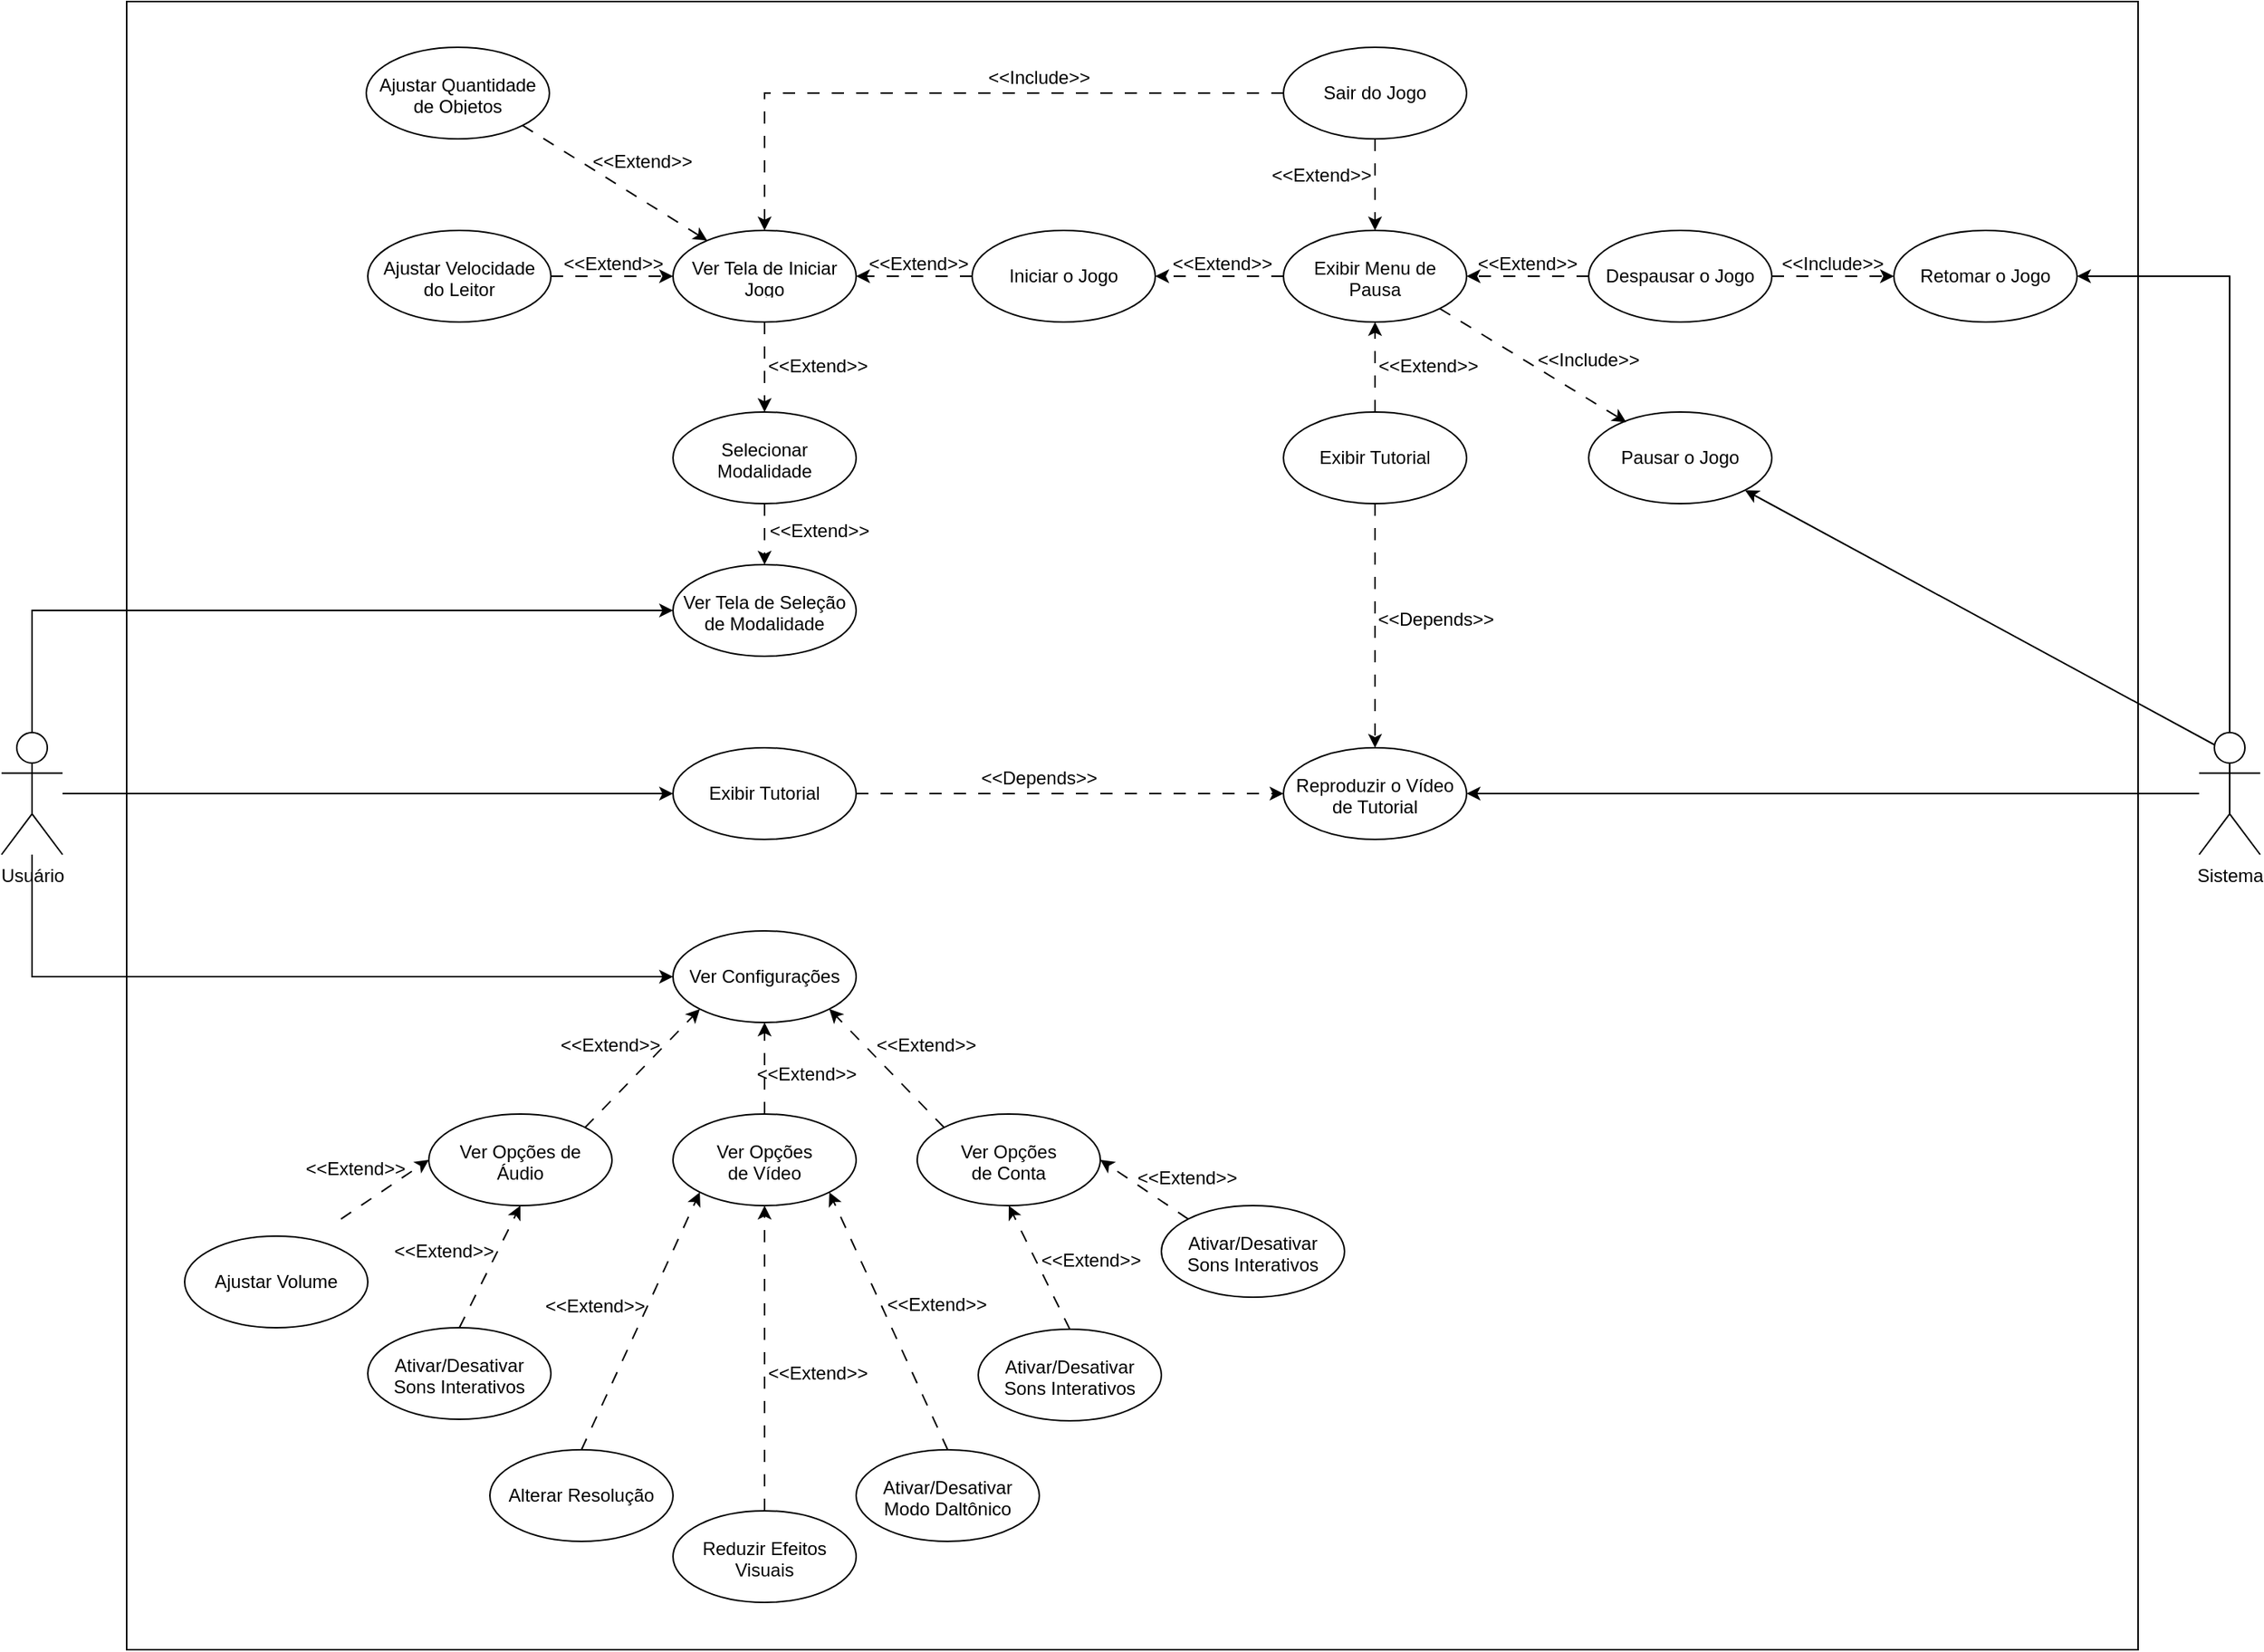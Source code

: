 <mxfile version="24.4.0" type="github">
  <diagram id="C5RBs43oDa-KdzZeNtuy" name="Page-1">
    <mxGraphModel dx="2232" dy="902" grid="1" gridSize="10" guides="1" tooltips="1" connect="1" arrows="1" fold="1" page="1" pageScale="1" pageWidth="827" pageHeight="1169" math="0" shadow="0">
      <root>
        <mxCell id="WIyWlLk6GJQsqaUBKTNV-0" />
        <mxCell id="WIyWlLk6GJQsqaUBKTNV-1" parent="WIyWlLk6GJQsqaUBKTNV-0" />
        <mxCell id="bNvoFsvNla6PMYxeUP4_-0" value="" style="rounded=0;whiteSpace=wrap;html=1;fillColor=none;" vertex="1" parent="WIyWlLk6GJQsqaUBKTNV-1">
          <mxGeometry x="-598" y="80" width="1318" height="1080" as="geometry" />
        </mxCell>
        <mxCell id="U9N61euYtit4eS1V4yQT-7" style="rounded=0;orthogonalLoop=1;jettySize=auto;html=1;entryX=0;entryY=0.5;entryDx=0;entryDy=0;edgeStyle=orthogonalEdgeStyle;" parent="WIyWlLk6GJQsqaUBKTNV-1" source="U9N61euYtit4eS1V4yQT-0" target="U9N61euYtit4eS1V4yQT-5" edge="1">
          <mxGeometry relative="1" as="geometry">
            <Array as="points">
              <mxPoint x="-660" y="719" />
            </Array>
          </mxGeometry>
        </mxCell>
        <mxCell id="U9N61euYtit4eS1V4yQT-8" style="rounded=0;orthogonalLoop=1;jettySize=auto;html=1;entryX=0;entryY=0.5;entryDx=0;entryDy=0;" parent="WIyWlLk6GJQsqaUBKTNV-1" source="U9N61euYtit4eS1V4yQT-0" target="U9N61euYtit4eS1V4yQT-3" edge="1">
          <mxGeometry relative="1" as="geometry" />
        </mxCell>
        <mxCell id="U9N61euYtit4eS1V4yQT-9" style="rounded=0;orthogonalLoop=1;jettySize=auto;html=1;entryX=0;entryY=0.5;entryDx=0;entryDy=0;edgeStyle=orthogonalEdgeStyle;" parent="WIyWlLk6GJQsqaUBKTNV-1" source="U9N61euYtit4eS1V4yQT-0" target="U9N61euYtit4eS1V4yQT-1" edge="1">
          <mxGeometry relative="1" as="geometry">
            <Array as="points">
              <mxPoint x="-660" y="479" />
            </Array>
          </mxGeometry>
        </mxCell>
        <mxCell id="U9N61euYtit4eS1V4yQT-0" value="Usuário" style="shape=umlActor;verticalLabelPosition=bottom;verticalAlign=top;html=1;outlineConnect=0;" parent="WIyWlLk6GJQsqaUBKTNV-1" vertex="1">
          <mxGeometry x="-680" y="559" width="40" height="80" as="geometry" />
        </mxCell>
        <mxCell id="U9N61euYtit4eS1V4yQT-1" value="" style="ellipse;whiteSpace=wrap;html=1;" parent="WIyWlLk6GJQsqaUBKTNV-1" vertex="1">
          <mxGeometry x="-240" y="449" width="120" height="60" as="geometry" />
        </mxCell>
        <mxCell id="U9N61euYtit4eS1V4yQT-2" value="Ver Tela de Seleção de Modalidade" style="text;strokeColor=none;fillColor=none;align=center;verticalAlign=middle;spacingLeft=4;spacingRight=4;overflow=hidden;points=[[0,0.5],[1,0.5]];portConstraint=eastwest;rotatable=0;whiteSpace=wrap;html=1;" parent="WIyWlLk6GJQsqaUBKTNV-1" vertex="1">
          <mxGeometry x="-240" y="464" width="120" height="30" as="geometry" />
        </mxCell>
        <mxCell id="U9N61euYtit4eS1V4yQT-3" value="" style="ellipse;whiteSpace=wrap;html=1;" parent="WIyWlLk6GJQsqaUBKTNV-1" vertex="1">
          <mxGeometry x="-240" y="569" width="120" height="60" as="geometry" />
        </mxCell>
        <mxCell id="nY-u4v23auQFNKdx8FYK-4" style="rounded=0;orthogonalLoop=1;jettySize=auto;html=1;exitX=1;exitY=0.5;exitDx=0;exitDy=0;entryX=0;entryY=0.5;entryDx=0;entryDy=0;dashed=1;dashPattern=8 8;" parent="WIyWlLk6GJQsqaUBKTNV-1" source="U9N61euYtit4eS1V4yQT-4" target="nY-u4v23auQFNKdx8FYK-1" edge="1">
          <mxGeometry relative="1" as="geometry" />
        </mxCell>
        <mxCell id="U9N61euYtit4eS1V4yQT-4" value="Exibir Tutorial" style="text;strokeColor=none;fillColor=none;align=center;verticalAlign=middle;spacingLeft=4;spacingRight=4;overflow=hidden;points=[[0,0.5],[1,0.5]];portConstraint=eastwest;rotatable=0;whiteSpace=wrap;html=1;" parent="WIyWlLk6GJQsqaUBKTNV-1" vertex="1">
          <mxGeometry x="-240" y="584" width="120" height="30" as="geometry" />
        </mxCell>
        <mxCell id="U9N61euYtit4eS1V4yQT-17" style="rounded=0;orthogonalLoop=1;jettySize=auto;html=1;exitX=1;exitY=0;exitDx=0;exitDy=0;entryX=0;entryY=1;entryDx=0;entryDy=0;dashed=1;dashPattern=8 8;" parent="WIyWlLk6GJQsqaUBKTNV-1" source="U9N61euYtit4eS1V4yQT-15" target="U9N61euYtit4eS1V4yQT-5" edge="1">
          <mxGeometry relative="1" as="geometry">
            <mxPoint x="-108.856" y="899.003" as="sourcePoint" />
            <mxPoint x="-184.004" y="976.577" as="targetPoint" />
          </mxGeometry>
        </mxCell>
        <mxCell id="U9N61euYtit4eS1V4yQT-19" style="rounded=0;orthogonalLoop=1;jettySize=auto;html=1;exitX=0.5;exitY=0;exitDx=0;exitDy=0;dashed=1;dashPattern=8 8;entryX=0.5;entryY=1;entryDx=0;entryDy=0;" parent="WIyWlLk6GJQsqaUBKTNV-1" source="U9N61euYtit4eS1V4yQT-11" target="U9N61euYtit4eS1V4yQT-5" edge="1">
          <mxGeometry relative="1" as="geometry">
            <mxPoint x="110" y="649" as="targetPoint" />
          </mxGeometry>
        </mxCell>
        <mxCell id="U9N61euYtit4eS1V4yQT-20" style="rounded=0;orthogonalLoop=1;jettySize=auto;html=1;exitX=0;exitY=0;exitDx=0;exitDy=0;entryX=1;entryY=1;entryDx=0;entryDy=0;dashed=1;dashPattern=8 8;" parent="WIyWlLk6GJQsqaUBKTNV-1" source="U9N61euYtit4eS1V4yQT-13" target="U9N61euYtit4eS1V4yQT-5" edge="1">
          <mxGeometry relative="1" as="geometry">
            <mxPoint x="19.996" y="611.423" as="sourcePoint" />
            <mxPoint x="95.144" y="688.997" as="targetPoint" />
          </mxGeometry>
        </mxCell>
        <mxCell id="U9N61euYtit4eS1V4yQT-5" value="" style="ellipse;whiteSpace=wrap;html=1;" parent="WIyWlLk6GJQsqaUBKTNV-1" vertex="1">
          <mxGeometry x="-240" y="689" width="120" height="60" as="geometry" />
        </mxCell>
        <mxCell id="U9N61euYtit4eS1V4yQT-6" value="Ver Configurações" style="text;strokeColor=none;fillColor=none;align=center;verticalAlign=middle;spacingLeft=4;spacingRight=4;overflow=hidden;points=[[0,0.5],[1,0.5]];portConstraint=eastwest;rotatable=0;whiteSpace=wrap;html=1;" parent="WIyWlLk6GJQsqaUBKTNV-1" vertex="1">
          <mxGeometry x="-240" y="704" width="120" height="30" as="geometry" />
        </mxCell>
        <mxCell id="U9N61euYtit4eS1V4yQT-11" value="" style="ellipse;whiteSpace=wrap;html=1;" parent="WIyWlLk6GJQsqaUBKTNV-1" vertex="1">
          <mxGeometry x="-240" y="809" width="120" height="60" as="geometry" />
        </mxCell>
        <mxCell id="U9N61euYtit4eS1V4yQT-12" value="Ver Opções de&amp;nbsp;Vídeo" style="text;strokeColor=none;fillColor=none;align=center;verticalAlign=middle;spacingLeft=4;spacingRight=4;overflow=hidden;points=[[0,0.5],[1,0.5]];portConstraint=eastwest;rotatable=0;whiteSpace=wrap;html=1;" parent="WIyWlLk6GJQsqaUBKTNV-1" vertex="1">
          <mxGeometry x="-240" y="824" width="120" height="30" as="geometry" />
        </mxCell>
        <mxCell id="U9N61euYtit4eS1V4yQT-13" value="" style="ellipse;whiteSpace=wrap;html=1;" parent="WIyWlLk6GJQsqaUBKTNV-1" vertex="1">
          <mxGeometry x="-80" y="809" width="120" height="60" as="geometry" />
        </mxCell>
        <mxCell id="U9N61euYtit4eS1V4yQT-14" value="Ver Opções de&amp;nbsp;Conta" style="text;strokeColor=none;fillColor=none;align=center;verticalAlign=middle;spacingLeft=4;spacingRight=4;overflow=hidden;points=[[0,0.5],[1,0.5]];portConstraint=eastwest;rotatable=0;whiteSpace=wrap;html=1;" parent="WIyWlLk6GJQsqaUBKTNV-1" vertex="1">
          <mxGeometry x="-80" y="824" width="120" height="30" as="geometry" />
        </mxCell>
        <mxCell id="U9N61euYtit4eS1V4yQT-33" style="rounded=0;orthogonalLoop=1;jettySize=auto;html=1;exitX=0.5;exitY=0;exitDx=0;exitDy=0;entryX=0.5;entryY=1;entryDx=0;entryDy=0;dashed=1;dashPattern=8 8;" parent="WIyWlLk6GJQsqaUBKTNV-1" source="U9N61euYtit4eS1V4yQT-30" target="U9N61euYtit4eS1V4yQT-15" edge="1">
          <mxGeometry relative="1" as="geometry">
            <mxPoint x="-190" y="914" as="sourcePoint" />
            <mxPoint x="-230" y="994" as="targetPoint" />
          </mxGeometry>
        </mxCell>
        <mxCell id="U9N61euYtit4eS1V4yQT-15" value="" style="ellipse;whiteSpace=wrap;html=1;" parent="WIyWlLk6GJQsqaUBKTNV-1" vertex="1">
          <mxGeometry x="-400" y="809" width="120" height="60" as="geometry" />
        </mxCell>
        <mxCell id="U9N61euYtit4eS1V4yQT-32" style="rounded=0;orthogonalLoop=1;jettySize=auto;html=1;exitX=1;exitY=0;exitDx=0;exitDy=0;dashed=1;dashPattern=8 8;entryX=0;entryY=0.5;entryDx=0;entryDy=0;" parent="WIyWlLk6GJQsqaUBKTNV-1" target="U9N61euYtit4eS1V4yQT-16" edge="1">
          <mxGeometry relative="1" as="geometry">
            <mxPoint x="-510" y="719" as="targetPoint" />
            <mxPoint x="-457.574" y="877.787" as="sourcePoint" />
          </mxGeometry>
        </mxCell>
        <mxCell id="U9N61euYtit4eS1V4yQT-16" value="Ver Opções de Áudio" style="text;strokeColor=none;fillColor=none;align=center;verticalAlign=middle;spacingLeft=4;spacingRight=4;overflow=hidden;points=[[0,0.5],[1,0.5]];portConstraint=eastwest;rotatable=0;whiteSpace=wrap;html=1;" parent="WIyWlLk6GJQsqaUBKTNV-1" vertex="1">
          <mxGeometry x="-400" y="824" width="120" height="30" as="geometry" />
        </mxCell>
        <mxCell id="U9N61euYtit4eS1V4yQT-24" value="&amp;lt;&amp;lt;Extend&amp;gt;&amp;gt;&lt;span style=&quot;white-space: pre;&quot;&gt;&#x9;&lt;/span&gt;" style="text;html=1;align=center;verticalAlign=middle;whiteSpace=wrap;rounded=0;direction=east;rotation=0;" parent="WIyWlLk6GJQsqaUBKTNV-1" vertex="1">
          <mxGeometry x="-175" y="768" width="60" height="30" as="geometry" />
        </mxCell>
        <mxCell id="U9N61euYtit4eS1V4yQT-25" value="&amp;lt;&amp;lt;Extend&amp;gt;&amp;gt;" style="text;html=1;align=center;verticalAlign=middle;whiteSpace=wrap;rounded=0;direction=east;rotation=0;" parent="WIyWlLk6GJQsqaUBKTNV-1" vertex="1">
          <mxGeometry x="-104" y="749" width="60" height="30" as="geometry" />
        </mxCell>
        <mxCell id="U9N61euYtit4eS1V4yQT-26" value="&amp;lt;&amp;lt;Extend&amp;gt;&amp;gt;" style="text;html=1;align=center;verticalAlign=middle;whiteSpace=wrap;rounded=0;direction=east;rotation=0;" parent="WIyWlLk6GJQsqaUBKTNV-1" vertex="1">
          <mxGeometry x="-311" y="749" width="60" height="30" as="geometry" />
        </mxCell>
        <mxCell id="U9N61euYtit4eS1V4yQT-28" value="" style="ellipse;whiteSpace=wrap;html=1;" parent="WIyWlLk6GJQsqaUBKTNV-1" vertex="1">
          <mxGeometry x="-560" y="889" width="120" height="60" as="geometry" />
        </mxCell>
        <mxCell id="U9N61euYtit4eS1V4yQT-29" value="Ajustar Volume" style="text;strokeColor=none;fillColor=none;align=center;verticalAlign=middle;spacingLeft=4;spacingRight=4;overflow=hidden;points=[[0,0.5],[1,0.5]];portConstraint=eastwest;rotatable=0;whiteSpace=wrap;html=1;" parent="WIyWlLk6GJQsqaUBKTNV-1" vertex="1">
          <mxGeometry x="-560" y="904" width="120" height="30" as="geometry" />
        </mxCell>
        <mxCell id="U9N61euYtit4eS1V4yQT-30" value="" style="ellipse;whiteSpace=wrap;html=1;" parent="WIyWlLk6GJQsqaUBKTNV-1" vertex="1">
          <mxGeometry x="-440" y="949" width="120" height="60" as="geometry" />
        </mxCell>
        <mxCell id="U9N61euYtit4eS1V4yQT-31" value="Ativar/Desativar Sons Interativos" style="text;strokeColor=none;fillColor=none;align=center;verticalAlign=middle;spacingLeft=4;spacingRight=4;overflow=hidden;points=[[0,0.5],[1,0.5]];portConstraint=eastwest;rotatable=0;whiteSpace=wrap;html=1;" parent="WIyWlLk6GJQsqaUBKTNV-1" vertex="1">
          <mxGeometry x="-440" y="964" width="120" height="30" as="geometry" />
        </mxCell>
        <mxCell id="U9N61euYtit4eS1V4yQT-34" value="&amp;lt;&amp;lt;Extend&amp;gt;&amp;gt;" style="text;html=1;align=center;verticalAlign=middle;whiteSpace=wrap;rounded=0;direction=east;rotation=0;" parent="WIyWlLk6GJQsqaUBKTNV-1" vertex="1">
          <mxGeometry x="-478" y="830" width="60" height="30" as="geometry" />
        </mxCell>
        <mxCell id="U9N61euYtit4eS1V4yQT-35" value="&amp;lt;&amp;lt;Extend&amp;gt;&amp;gt;" style="text;html=1;align=center;verticalAlign=middle;whiteSpace=wrap;rounded=0;direction=east;rotation=0;" parent="WIyWlLk6GJQsqaUBKTNV-1" vertex="1">
          <mxGeometry x="-420" y="884" width="60" height="30" as="geometry" />
        </mxCell>
        <mxCell id="U9N61euYtit4eS1V4yQT-42" style="rounded=0;orthogonalLoop=1;jettySize=auto;html=1;exitX=0.5;exitY=0;exitDx=0;exitDy=0;entryX=0;entryY=1;entryDx=0;entryDy=0;dashed=1;dashPattern=8 8;" parent="WIyWlLk6GJQsqaUBKTNV-1" source="U9N61euYtit4eS1V4yQT-36" target="U9N61euYtit4eS1V4yQT-11" edge="1">
          <mxGeometry relative="1" as="geometry" />
        </mxCell>
        <mxCell id="U9N61euYtit4eS1V4yQT-36" value="" style="ellipse;whiteSpace=wrap;html=1;" parent="WIyWlLk6GJQsqaUBKTNV-1" vertex="1">
          <mxGeometry x="-360" y="1029" width="120" height="60" as="geometry" />
        </mxCell>
        <mxCell id="U9N61euYtit4eS1V4yQT-37" value="Alterar Resolução" style="text;strokeColor=none;fillColor=none;align=center;verticalAlign=middle;spacingLeft=4;spacingRight=4;overflow=hidden;points=[[0,0.5],[1,0.5]];portConstraint=eastwest;rotatable=0;whiteSpace=wrap;html=1;" parent="WIyWlLk6GJQsqaUBKTNV-1" vertex="1">
          <mxGeometry x="-360" y="1044" width="120" height="30" as="geometry" />
        </mxCell>
        <mxCell id="U9N61euYtit4eS1V4yQT-43" style="rounded=0;orthogonalLoop=1;jettySize=auto;html=1;exitX=0.5;exitY=0;exitDx=0;exitDy=0;entryX=0.5;entryY=1;entryDx=0;entryDy=0;dashed=1;dashPattern=8 8;" parent="WIyWlLk6GJQsqaUBKTNV-1" source="U9N61euYtit4eS1V4yQT-38" target="U9N61euYtit4eS1V4yQT-11" edge="1">
          <mxGeometry relative="1" as="geometry" />
        </mxCell>
        <mxCell id="U9N61euYtit4eS1V4yQT-38" value="" style="ellipse;whiteSpace=wrap;html=1;" parent="WIyWlLk6GJQsqaUBKTNV-1" vertex="1">
          <mxGeometry x="-240" y="1069" width="120" height="60" as="geometry" />
        </mxCell>
        <mxCell id="U9N61euYtit4eS1V4yQT-39" value="Reduzir Efeitos Visuais" style="text;strokeColor=none;fillColor=none;align=center;verticalAlign=middle;spacingLeft=4;spacingRight=4;overflow=hidden;points=[[0,0.5],[1,0.5]];portConstraint=eastwest;rotatable=0;whiteSpace=wrap;html=1;" parent="WIyWlLk6GJQsqaUBKTNV-1" vertex="1">
          <mxGeometry x="-240" y="1084" width="120" height="30" as="geometry" />
        </mxCell>
        <mxCell id="U9N61euYtit4eS1V4yQT-44" style="rounded=0;orthogonalLoop=1;jettySize=auto;html=1;exitX=0.5;exitY=0;exitDx=0;exitDy=0;entryX=1;entryY=1;entryDx=0;entryDy=0;dashed=1;dashPattern=8 8;" parent="WIyWlLk6GJQsqaUBKTNV-1" source="U9N61euYtit4eS1V4yQT-40" target="U9N61euYtit4eS1V4yQT-11" edge="1">
          <mxGeometry relative="1" as="geometry" />
        </mxCell>
        <mxCell id="U9N61euYtit4eS1V4yQT-40" value="" style="ellipse;whiteSpace=wrap;html=1;" parent="WIyWlLk6GJQsqaUBKTNV-1" vertex="1">
          <mxGeometry x="-120" y="1029" width="120" height="60" as="geometry" />
        </mxCell>
        <mxCell id="U9N61euYtit4eS1V4yQT-41" value="Ativar/Desativar Modo Daltônico" style="text;strokeColor=none;fillColor=none;align=center;verticalAlign=middle;spacingLeft=4;spacingRight=4;overflow=hidden;points=[[0,0.5],[1,0.5]];portConstraint=eastwest;rotatable=0;whiteSpace=wrap;html=1;" parent="WIyWlLk6GJQsqaUBKTNV-1" vertex="1">
          <mxGeometry x="-120" y="1044" width="120" height="30" as="geometry" />
        </mxCell>
        <mxCell id="U9N61euYtit4eS1V4yQT-45" value="&amp;lt;&amp;lt;Extend&amp;gt;&amp;gt;" style="text;html=1;align=center;verticalAlign=middle;whiteSpace=wrap;rounded=0;direction=east;rotation=0;" parent="WIyWlLk6GJQsqaUBKTNV-1" vertex="1">
          <mxGeometry x="-321" y="920" width="60" height="30" as="geometry" />
        </mxCell>
        <mxCell id="U9N61euYtit4eS1V4yQT-46" value="&amp;lt;&amp;lt;Extend&amp;gt;&amp;gt;" style="text;html=1;align=center;verticalAlign=middle;whiteSpace=wrap;rounded=0;direction=east;rotation=0;" parent="WIyWlLk6GJQsqaUBKTNV-1" vertex="1">
          <mxGeometry x="-175" y="964" width="60" height="30" as="geometry" />
        </mxCell>
        <mxCell id="U9N61euYtit4eS1V4yQT-47" value="&amp;lt;&amp;lt;Extend&amp;gt;&amp;gt;" style="text;html=1;align=center;verticalAlign=middle;whiteSpace=wrap;rounded=0;direction=east;rotation=0;" parent="WIyWlLk6GJQsqaUBKTNV-1" vertex="1">
          <mxGeometry x="-97" y="919" width="60" height="30" as="geometry" />
        </mxCell>
        <mxCell id="U9N61euYtit4eS1V4yQT-52" style="rounded=0;orthogonalLoop=1;jettySize=auto;html=1;exitX=0.5;exitY=0;exitDx=0;exitDy=0;entryX=0.5;entryY=1;entryDx=0;entryDy=0;dashed=1;dashPattern=8 8;" parent="WIyWlLk6GJQsqaUBKTNV-1" source="U9N61euYtit4eS1V4yQT-48" target="U9N61euYtit4eS1V4yQT-13" edge="1">
          <mxGeometry relative="1" as="geometry" />
        </mxCell>
        <mxCell id="U9N61euYtit4eS1V4yQT-48" value="" style="ellipse;whiteSpace=wrap;html=1;" parent="WIyWlLk6GJQsqaUBKTNV-1" vertex="1">
          <mxGeometry x="-40" y="950" width="120" height="60" as="geometry" />
        </mxCell>
        <mxCell id="U9N61euYtit4eS1V4yQT-49" value="Ativar/Desativar Sons Interativos" style="text;strokeColor=none;fillColor=none;align=center;verticalAlign=middle;spacingLeft=4;spacingRight=4;overflow=hidden;points=[[0,0.5],[1,0.5]];portConstraint=eastwest;rotatable=0;whiteSpace=wrap;html=1;" parent="WIyWlLk6GJQsqaUBKTNV-1" vertex="1">
          <mxGeometry x="-40" y="965" width="120" height="30" as="geometry" />
        </mxCell>
        <mxCell id="U9N61euYtit4eS1V4yQT-53" style="rounded=0;orthogonalLoop=1;jettySize=auto;html=1;exitX=0;exitY=0;exitDx=0;exitDy=0;entryX=1;entryY=0.5;entryDx=0;entryDy=0;dashed=1;dashPattern=8 8;" parent="WIyWlLk6GJQsqaUBKTNV-1" source="U9N61euYtit4eS1V4yQT-50" target="U9N61euYtit4eS1V4yQT-14" edge="1">
          <mxGeometry relative="1" as="geometry" />
        </mxCell>
        <mxCell id="U9N61euYtit4eS1V4yQT-50" value="" style="ellipse;whiteSpace=wrap;html=1;" parent="WIyWlLk6GJQsqaUBKTNV-1" vertex="1">
          <mxGeometry x="80" y="869" width="120" height="60" as="geometry" />
        </mxCell>
        <mxCell id="U9N61euYtit4eS1V4yQT-51" value="Ativar/Desativar Sons Interativos" style="text;strokeColor=none;fillColor=none;align=center;verticalAlign=middle;spacingLeft=4;spacingRight=4;overflow=hidden;points=[[0,0.5],[1,0.5]];portConstraint=eastwest;rotatable=0;whiteSpace=wrap;html=1;" parent="WIyWlLk6GJQsqaUBKTNV-1" vertex="1">
          <mxGeometry x="80" y="884" width="120" height="30" as="geometry" />
        </mxCell>
        <mxCell id="U9N61euYtit4eS1V4yQT-54" value="&amp;lt;&amp;lt;Extend&amp;gt;&amp;gt;" style="text;html=1;align=center;verticalAlign=middle;whiteSpace=wrap;rounded=0;direction=east;rotation=0;" parent="WIyWlLk6GJQsqaUBKTNV-1" vertex="1">
          <mxGeometry x="4" y="890" width="60" height="30" as="geometry" />
        </mxCell>
        <mxCell id="U9N61euYtit4eS1V4yQT-55" value="&amp;lt;&amp;lt;Extend&amp;gt;&amp;gt;" style="text;html=1;align=center;verticalAlign=middle;whiteSpace=wrap;rounded=0;direction=east;rotation=0;" parent="WIyWlLk6GJQsqaUBKTNV-1" vertex="1">
          <mxGeometry x="67" y="836" width="60" height="30" as="geometry" />
        </mxCell>
        <mxCell id="nY-u4v23auQFNKdx8FYK-3" style="rounded=0;orthogonalLoop=1;jettySize=auto;html=1;entryX=1;entryY=0.5;entryDx=0;entryDy=0;" parent="WIyWlLk6GJQsqaUBKTNV-1" target="nY-u4v23auQFNKdx8FYK-1" edge="1" source="U9N61euYtit4eS1V4yQT-56">
          <mxGeometry relative="1" as="geometry">
            <mxPoint x="560" y="599" as="sourcePoint" />
          </mxGeometry>
        </mxCell>
        <mxCell id="nY-u4v23auQFNKdx8FYK-33" style="rounded=0;orthogonalLoop=1;jettySize=auto;html=1;exitX=0.25;exitY=0.1;exitDx=0;exitDy=0;exitPerimeter=0;entryX=1;entryY=1;entryDx=0;entryDy=0;" parent="WIyWlLk6GJQsqaUBKTNV-1" source="U9N61euYtit4eS1V4yQT-56" target="nY-u4v23auQFNKdx8FYK-29" edge="1">
          <mxGeometry relative="1" as="geometry" />
        </mxCell>
        <mxCell id="nY-u4v23auQFNKdx8FYK-47" style="edgeStyle=orthogonalEdgeStyle;rounded=0;orthogonalLoop=1;jettySize=auto;html=1;entryX=1;entryY=0.5;entryDx=0;entryDy=0;exitX=0.5;exitY=0;exitDx=0;exitDy=0;exitPerimeter=0;" parent="WIyWlLk6GJQsqaUBKTNV-1" source="U9N61euYtit4eS1V4yQT-56" target="nY-u4v23auQFNKdx8FYK-46" edge="1">
          <mxGeometry relative="1" as="geometry">
            <Array as="points">
              <mxPoint x="780" y="260" />
            </Array>
          </mxGeometry>
        </mxCell>
        <mxCell id="U9N61euYtit4eS1V4yQT-56" value="Sistema" style="shape=umlActor;verticalLabelPosition=bottom;verticalAlign=top;html=1;outlineConnect=0;" parent="WIyWlLk6GJQsqaUBKTNV-1" vertex="1">
          <mxGeometry x="760" y="559" width="40" height="80" as="geometry" />
        </mxCell>
        <mxCell id="nY-u4v23auQFNKdx8FYK-0" value="" style="ellipse;whiteSpace=wrap;html=1;" parent="WIyWlLk6GJQsqaUBKTNV-1" vertex="1">
          <mxGeometry x="160" y="569" width="120" height="60" as="geometry" />
        </mxCell>
        <mxCell id="nY-u4v23auQFNKdx8FYK-1" value="Reproduzir o Vídeo de Tutorial" style="text;strokeColor=none;fillColor=none;align=center;verticalAlign=middle;spacingLeft=4;spacingRight=4;overflow=hidden;points=[[0,0.5],[1,0.5]];portConstraint=eastwest;rotatable=0;whiteSpace=wrap;html=1;" parent="WIyWlLk6GJQsqaUBKTNV-1" vertex="1">
          <mxGeometry x="160" y="584" width="120" height="30" as="geometry" />
        </mxCell>
        <mxCell id="nY-u4v23auQFNKdx8FYK-5" value="&amp;lt;&amp;lt;Depends&amp;gt;&amp;gt;" style="text;html=1;align=center;verticalAlign=middle;whiteSpace=wrap;rounded=0;direction=east;rotation=0;" parent="WIyWlLk6GJQsqaUBKTNV-1" vertex="1">
          <mxGeometry x="-30" y="574" width="60" height="30" as="geometry" />
        </mxCell>
        <mxCell id="nY-u4v23auQFNKdx8FYK-9" style="rounded=0;orthogonalLoop=1;jettySize=auto;html=1;exitX=0.5;exitY=1;exitDx=0;exitDy=0;entryX=0.5;entryY=0;entryDx=0;entryDy=0;dashed=1;dashPattern=8 8;" parent="WIyWlLk6GJQsqaUBKTNV-1" source="nY-u4v23auQFNKdx8FYK-6" target="U9N61euYtit4eS1V4yQT-1" edge="1">
          <mxGeometry relative="1" as="geometry" />
        </mxCell>
        <mxCell id="nY-u4v23auQFNKdx8FYK-6" value="" style="ellipse;whiteSpace=wrap;html=1;" parent="WIyWlLk6GJQsqaUBKTNV-1" vertex="1">
          <mxGeometry x="-240" y="349" width="120" height="60" as="geometry" />
        </mxCell>
        <mxCell id="nY-u4v23auQFNKdx8FYK-7" value="Selecionar Modalidade" style="text;strokeColor=none;fillColor=none;align=center;verticalAlign=middle;spacingLeft=4;spacingRight=4;overflow=hidden;points=[[0,0.5],[1,0.5]];portConstraint=eastwest;rotatable=0;whiteSpace=wrap;html=1;" parent="WIyWlLk6GJQsqaUBKTNV-1" vertex="1">
          <mxGeometry x="-240" y="364" width="120" height="30" as="geometry" />
        </mxCell>
        <mxCell id="nY-u4v23auQFNKdx8FYK-10" value="&amp;lt;&amp;lt;Extend&amp;gt;&amp;gt;" style="text;html=1;align=center;verticalAlign=middle;whiteSpace=wrap;rounded=0;direction=east;rotation=0;" parent="WIyWlLk6GJQsqaUBKTNV-1" vertex="1">
          <mxGeometry x="-174" y="412" width="60" height="30" as="geometry" />
        </mxCell>
        <mxCell id="nY-u4v23auQFNKdx8FYK-14" style="rounded=0;orthogonalLoop=1;jettySize=auto;html=1;exitX=0.5;exitY=1;exitDx=0;exitDy=0;entryX=0.5;entryY=0;entryDx=0;entryDy=0;dashed=1;dashPattern=8 8;" parent="WIyWlLk6GJQsqaUBKTNV-1" source="nY-u4v23auQFNKdx8FYK-12" target="nY-u4v23auQFNKdx8FYK-6" edge="1">
          <mxGeometry relative="1" as="geometry" />
        </mxCell>
        <mxCell id="nY-u4v23auQFNKdx8FYK-12" value="" style="ellipse;whiteSpace=wrap;html=1;" parent="WIyWlLk6GJQsqaUBKTNV-1" vertex="1">
          <mxGeometry x="-240" y="230" width="120" height="60" as="geometry" />
        </mxCell>
        <mxCell id="nY-u4v23auQFNKdx8FYK-13" value="Ver Tela de Iniciar Jogo" style="text;strokeColor=none;fillColor=none;align=center;verticalAlign=middle;spacingLeft=4;spacingRight=4;overflow=hidden;points=[[0,0.5],[1,0.5]];portConstraint=eastwest;rotatable=0;whiteSpace=wrap;html=1;" parent="WIyWlLk6GJQsqaUBKTNV-1" vertex="1">
          <mxGeometry x="-240" y="245" width="120" height="30" as="geometry" />
        </mxCell>
        <mxCell id="nY-u4v23auQFNKdx8FYK-15" value="&amp;lt;&amp;lt;Extend&amp;gt;&amp;gt;" style="text;html=1;align=center;verticalAlign=middle;whiteSpace=wrap;rounded=0;direction=east;rotation=0;" parent="WIyWlLk6GJQsqaUBKTNV-1" vertex="1">
          <mxGeometry x="-175" y="304" width="60" height="30" as="geometry" />
        </mxCell>
        <mxCell id="nY-u4v23auQFNKdx8FYK-23" style="rounded=0;orthogonalLoop=1;jettySize=auto;html=1;exitX=0;exitY=0.5;exitDx=0;exitDy=0;entryX=1;entryY=0.5;entryDx=0;entryDy=0;dashed=1;dashPattern=8 8;" parent="WIyWlLk6GJQsqaUBKTNV-1" source="nY-u4v23auQFNKdx8FYK-17" target="nY-u4v23auQFNKdx8FYK-13" edge="1">
          <mxGeometry relative="1" as="geometry" />
        </mxCell>
        <mxCell id="nY-u4v23auQFNKdx8FYK-16" value="" style="ellipse;whiteSpace=wrap;html=1;" parent="WIyWlLk6GJQsqaUBKTNV-1" vertex="1">
          <mxGeometry x="-44" y="230" width="120" height="60" as="geometry" />
        </mxCell>
        <mxCell id="nY-u4v23auQFNKdx8FYK-17" value="Iniciar o Jogo" style="text;strokeColor=none;fillColor=none;align=center;verticalAlign=middle;spacingLeft=4;spacingRight=4;overflow=hidden;points=[[0,0.5],[1,0.5]];portConstraint=eastwest;rotatable=0;whiteSpace=wrap;html=1;" parent="WIyWlLk6GJQsqaUBKTNV-1" vertex="1">
          <mxGeometry x="-44" y="245" width="120" height="30" as="geometry" />
        </mxCell>
        <mxCell id="nY-u4v23auQFNKdx8FYK-18" value="" style="ellipse;whiteSpace=wrap;html=1;" parent="WIyWlLk6GJQsqaUBKTNV-1" vertex="1">
          <mxGeometry x="-440" y="230" width="120" height="60" as="geometry" />
        </mxCell>
        <mxCell id="nY-u4v23auQFNKdx8FYK-24" style="rounded=0;orthogonalLoop=1;jettySize=auto;html=1;exitX=1;exitY=0.5;exitDx=0;exitDy=0;entryX=0;entryY=0.5;entryDx=0;entryDy=0;dashed=1;dashPattern=8 8;" parent="WIyWlLk6GJQsqaUBKTNV-1" source="nY-u4v23auQFNKdx8FYK-19" target="nY-u4v23auQFNKdx8FYK-13" edge="1">
          <mxGeometry relative="1" as="geometry" />
        </mxCell>
        <mxCell id="nY-u4v23auQFNKdx8FYK-19" value="Ajustar Velocidade do Leitor" style="text;strokeColor=none;fillColor=none;align=center;verticalAlign=middle;spacingLeft=4;spacingRight=4;overflow=hidden;points=[[0,0.5],[1,0.5]];portConstraint=eastwest;rotatable=0;whiteSpace=wrap;html=1;" parent="WIyWlLk6GJQsqaUBKTNV-1" vertex="1">
          <mxGeometry x="-440" y="245" width="120" height="30" as="geometry" />
        </mxCell>
        <mxCell id="nY-u4v23auQFNKdx8FYK-20" value="" style="ellipse;whiteSpace=wrap;html=1;" parent="WIyWlLk6GJQsqaUBKTNV-1" vertex="1">
          <mxGeometry x="-441" y="110" width="120" height="60" as="geometry" />
        </mxCell>
        <mxCell id="nY-u4v23auQFNKdx8FYK-22" style="rounded=0;orthogonalLoop=1;jettySize=auto;html=1;exitX=1;exitY=1;exitDx=0;exitDy=0;dashed=1;dashPattern=8 8;" parent="WIyWlLk6GJQsqaUBKTNV-1" source="nY-u4v23auQFNKdx8FYK-20" target="nY-u4v23auQFNKdx8FYK-12" edge="1">
          <mxGeometry relative="1" as="geometry" />
        </mxCell>
        <mxCell id="nY-u4v23auQFNKdx8FYK-21" value="Ajustar Quantidade de Objetos" style="text;strokeColor=none;fillColor=none;align=center;verticalAlign=middle;spacingLeft=4;spacingRight=4;overflow=hidden;points=[[0,0.5],[1,0.5]];portConstraint=eastwest;rotatable=0;whiteSpace=wrap;html=1;" parent="WIyWlLk6GJQsqaUBKTNV-1" vertex="1">
          <mxGeometry x="-441" y="125" width="120" height="30" as="geometry" />
        </mxCell>
        <mxCell id="nY-u4v23auQFNKdx8FYK-25" value="&amp;lt;&amp;lt;Extend&amp;gt;&amp;gt;" style="text;html=1;align=center;verticalAlign=middle;whiteSpace=wrap;rounded=0;direction=east;rotation=0;" parent="WIyWlLk6GJQsqaUBKTNV-1" vertex="1">
          <mxGeometry x="-109" y="237" width="60" height="30" as="geometry" />
        </mxCell>
        <mxCell id="nY-u4v23auQFNKdx8FYK-26" value="&amp;lt;&amp;lt;Extend&amp;gt;&amp;gt;" style="text;html=1;align=center;verticalAlign=middle;whiteSpace=wrap;rounded=0;direction=east;rotation=0;" parent="WIyWlLk6GJQsqaUBKTNV-1" vertex="1">
          <mxGeometry x="-290" y="170" width="60" height="30" as="geometry" />
        </mxCell>
        <mxCell id="nY-u4v23auQFNKdx8FYK-27" value="&amp;lt;&amp;lt;Extend&amp;gt;&amp;gt;" style="text;html=1;align=center;verticalAlign=middle;whiteSpace=wrap;rounded=0;direction=east;rotation=0;" parent="WIyWlLk6GJQsqaUBKTNV-1" vertex="1">
          <mxGeometry x="-309" y="237" width="60" height="30" as="geometry" />
        </mxCell>
        <mxCell id="nY-u4v23auQFNKdx8FYK-29" value="" style="ellipse;whiteSpace=wrap;html=1;" parent="WIyWlLk6GJQsqaUBKTNV-1" vertex="1">
          <mxGeometry x="360" y="349" width="120" height="60" as="geometry" />
        </mxCell>
        <mxCell id="nY-u4v23auQFNKdx8FYK-30" value="Pausar o Jogo" style="text;strokeColor=none;fillColor=none;align=center;verticalAlign=middle;spacingLeft=4;spacingRight=4;overflow=hidden;points=[[0,0.5],[1,0.5]];portConstraint=eastwest;rotatable=0;whiteSpace=wrap;html=1;" parent="WIyWlLk6GJQsqaUBKTNV-1" vertex="1">
          <mxGeometry x="360" y="364" width="120" height="30" as="geometry" />
        </mxCell>
        <mxCell id="nY-u4v23auQFNKdx8FYK-31" value="" style="ellipse;whiteSpace=wrap;html=1;" parent="WIyWlLk6GJQsqaUBKTNV-1" vertex="1">
          <mxGeometry x="160" y="230" width="120" height="60" as="geometry" />
        </mxCell>
        <mxCell id="nY-u4v23auQFNKdx8FYK-40" style="rounded=0;orthogonalLoop=1;jettySize=auto;html=1;exitX=0;exitY=0.5;exitDx=0;exitDy=0;entryX=1;entryY=0.5;entryDx=0;entryDy=0;dashed=1;dashPattern=8 8;" parent="WIyWlLk6GJQsqaUBKTNV-1" source="nY-u4v23auQFNKdx8FYK-32" target="nY-u4v23auQFNKdx8FYK-17" edge="1">
          <mxGeometry relative="1" as="geometry" />
        </mxCell>
        <mxCell id="nY-u4v23auQFNKdx8FYK-42" style="rounded=0;orthogonalLoop=1;jettySize=auto;html=1;exitX=1;exitY=1;exitDx=0;exitDy=0;entryX=0.205;entryY=0.111;entryDx=0;entryDy=0;dashed=1;dashPattern=8 8;entryPerimeter=0;" parent="WIyWlLk6GJQsqaUBKTNV-1" source="nY-u4v23auQFNKdx8FYK-31" target="nY-u4v23auQFNKdx8FYK-29" edge="1">
          <mxGeometry relative="1" as="geometry" />
        </mxCell>
        <mxCell id="nY-u4v23auQFNKdx8FYK-32" value="Exibir Menu de Pausa" style="text;strokeColor=none;fillColor=none;align=center;verticalAlign=middle;spacingLeft=4;spacingRight=4;overflow=hidden;points=[[0,0.5],[1,0.5]];portConstraint=eastwest;rotatable=0;whiteSpace=wrap;html=1;" parent="WIyWlLk6GJQsqaUBKTNV-1" vertex="1">
          <mxGeometry x="160" y="245" width="120" height="30" as="geometry" />
        </mxCell>
        <mxCell id="nY-u4v23auQFNKdx8FYK-36" style="rounded=0;orthogonalLoop=1;jettySize=auto;html=1;exitX=0.5;exitY=1;exitDx=0;exitDy=0;entryX=0.5;entryY=0;entryDx=0;entryDy=0;dashed=1;dashPattern=8 8;" parent="WIyWlLk6GJQsqaUBKTNV-1" source="nY-u4v23auQFNKdx8FYK-34" target="nY-u4v23auQFNKdx8FYK-0" edge="1">
          <mxGeometry relative="1" as="geometry" />
        </mxCell>
        <mxCell id="nY-u4v23auQFNKdx8FYK-38" style="rounded=0;orthogonalLoop=1;jettySize=auto;html=1;exitX=0.5;exitY=0;exitDx=0;exitDy=0;entryX=0.5;entryY=1;entryDx=0;entryDy=0;dashed=1;dashPattern=8 8;" parent="WIyWlLk6GJQsqaUBKTNV-1" source="nY-u4v23auQFNKdx8FYK-34" target="nY-u4v23auQFNKdx8FYK-31" edge="1">
          <mxGeometry relative="1" as="geometry" />
        </mxCell>
        <mxCell id="nY-u4v23auQFNKdx8FYK-34" value="" style="ellipse;whiteSpace=wrap;html=1;" parent="WIyWlLk6GJQsqaUBKTNV-1" vertex="1">
          <mxGeometry x="160" y="349" width="120" height="60" as="geometry" />
        </mxCell>
        <mxCell id="nY-u4v23auQFNKdx8FYK-35" value="Exibir Tutorial" style="text;strokeColor=none;fillColor=none;align=center;verticalAlign=middle;spacingLeft=4;spacingRight=4;overflow=hidden;points=[[0,0.5],[1,0.5]];portConstraint=eastwest;rotatable=0;whiteSpace=wrap;html=1;" parent="WIyWlLk6GJQsqaUBKTNV-1" vertex="1">
          <mxGeometry x="160" y="364" width="120" height="30" as="geometry" />
        </mxCell>
        <mxCell id="nY-u4v23auQFNKdx8FYK-37" value="&amp;lt;&amp;lt;Depends&amp;gt;&amp;gt;" style="text;html=1;align=center;verticalAlign=middle;whiteSpace=wrap;rounded=0;direction=east;rotation=0;" parent="WIyWlLk6GJQsqaUBKTNV-1" vertex="1">
          <mxGeometry x="230" y="470" width="60" height="30" as="geometry" />
        </mxCell>
        <mxCell id="nY-u4v23auQFNKdx8FYK-39" value="&amp;lt;&amp;lt;Extend&amp;gt;&amp;gt;" style="text;html=1;align=center;verticalAlign=middle;whiteSpace=wrap;rounded=0;direction=east;rotation=0;" parent="WIyWlLk6GJQsqaUBKTNV-1" vertex="1">
          <mxGeometry x="225" y="304" width="60" height="30" as="geometry" />
        </mxCell>
        <mxCell id="nY-u4v23auQFNKdx8FYK-41" value="&amp;lt;&amp;lt;Extend&amp;gt;&amp;gt;" style="text;html=1;align=center;verticalAlign=middle;whiteSpace=wrap;rounded=0;direction=east;rotation=0;" parent="WIyWlLk6GJQsqaUBKTNV-1" vertex="1">
          <mxGeometry x="90" y="237" width="60" height="30" as="geometry" />
        </mxCell>
        <mxCell id="nY-u4v23auQFNKdx8FYK-43" value="&amp;lt;&amp;lt;Include&amp;gt;&amp;gt;" style="text;html=1;align=center;verticalAlign=middle;whiteSpace=wrap;rounded=0;direction=east;rotation=0;" parent="WIyWlLk6GJQsqaUBKTNV-1" vertex="1">
          <mxGeometry x="330" y="300" width="60" height="30" as="geometry" />
        </mxCell>
        <mxCell id="nY-u4v23auQFNKdx8FYK-45" value="" style="ellipse;whiteSpace=wrap;html=1;" parent="WIyWlLk6GJQsqaUBKTNV-1" vertex="1">
          <mxGeometry x="560" y="230" width="120" height="60" as="geometry" />
        </mxCell>
        <mxCell id="nY-u4v23auQFNKdx8FYK-46" value="Retomar o Jogo" style="text;strokeColor=none;fillColor=none;align=center;verticalAlign=middle;spacingLeft=4;spacingRight=4;overflow=hidden;points=[[0,0.5],[1,0.5]];portConstraint=eastwest;rotatable=0;whiteSpace=wrap;html=1;" parent="WIyWlLk6GJQsqaUBKTNV-1" vertex="1">
          <mxGeometry x="560" y="245" width="120" height="30" as="geometry" />
        </mxCell>
        <mxCell id="nY-u4v23auQFNKdx8FYK-57" style="rounded=0;orthogonalLoop=1;jettySize=auto;html=1;exitX=0.5;exitY=1;exitDx=0;exitDy=0;entryX=0.5;entryY=0;entryDx=0;entryDy=0;dashed=1;dashPattern=8 8;" parent="WIyWlLk6GJQsqaUBKTNV-1" source="nY-u4v23auQFNKdx8FYK-48" target="nY-u4v23auQFNKdx8FYK-31" edge="1">
          <mxGeometry relative="1" as="geometry" />
        </mxCell>
        <mxCell id="nY-u4v23auQFNKdx8FYK-48" value="" style="ellipse;whiteSpace=wrap;html=1;" parent="WIyWlLk6GJQsqaUBKTNV-1" vertex="1">
          <mxGeometry x="160" y="110" width="120" height="60" as="geometry" />
        </mxCell>
        <mxCell id="nY-u4v23auQFNKdx8FYK-59" style="edgeStyle=orthogonalEdgeStyle;rounded=0;orthogonalLoop=1;jettySize=auto;html=1;exitX=0;exitY=0.5;exitDx=0;exitDy=0;entryX=0.5;entryY=0;entryDx=0;entryDy=0;dashed=1;dashPattern=8 8;" parent="WIyWlLk6GJQsqaUBKTNV-1" source="nY-u4v23auQFNKdx8FYK-49" target="nY-u4v23auQFNKdx8FYK-12" edge="1">
          <mxGeometry relative="1" as="geometry" />
        </mxCell>
        <mxCell id="nY-u4v23auQFNKdx8FYK-49" value="Sair do Jogo" style="text;strokeColor=none;fillColor=none;align=center;verticalAlign=middle;spacingLeft=4;spacingRight=4;overflow=hidden;points=[[0,0.5],[1,0.5]];portConstraint=eastwest;rotatable=0;whiteSpace=wrap;html=1;" parent="WIyWlLk6GJQsqaUBKTNV-1" vertex="1">
          <mxGeometry x="160" y="125" width="120" height="30" as="geometry" />
        </mxCell>
        <mxCell id="nY-u4v23auQFNKdx8FYK-53" style="rounded=0;orthogonalLoop=1;jettySize=auto;html=1;exitX=0;exitY=0.5;exitDx=0;exitDy=0;entryX=1;entryY=0.5;entryDx=0;entryDy=0;dashed=1;dashPattern=8 8;" parent="WIyWlLk6GJQsqaUBKTNV-1" source="nY-u4v23auQFNKdx8FYK-51" target="nY-u4v23auQFNKdx8FYK-32" edge="1">
          <mxGeometry relative="1" as="geometry" />
        </mxCell>
        <mxCell id="nY-u4v23auQFNKdx8FYK-55" style="rounded=0;orthogonalLoop=1;jettySize=auto;html=1;exitX=1;exitY=0.5;exitDx=0;exitDy=0;entryX=0;entryY=0.5;entryDx=0;entryDy=0;dashed=1;dashPattern=8 8;" parent="WIyWlLk6GJQsqaUBKTNV-1" source="nY-u4v23auQFNKdx8FYK-51" target="nY-u4v23auQFNKdx8FYK-46" edge="1">
          <mxGeometry relative="1" as="geometry" />
        </mxCell>
        <mxCell id="nY-u4v23auQFNKdx8FYK-50" value="" style="ellipse;whiteSpace=wrap;html=1;" parent="WIyWlLk6GJQsqaUBKTNV-1" vertex="1">
          <mxGeometry x="360" y="230" width="120" height="60" as="geometry" />
        </mxCell>
        <mxCell id="nY-u4v23auQFNKdx8FYK-51" value="Despausar o Jogo" style="text;strokeColor=none;fillColor=none;align=center;verticalAlign=middle;spacingLeft=4;spacingRight=4;overflow=hidden;points=[[0,0.5],[1,0.5]];portConstraint=eastwest;rotatable=0;whiteSpace=wrap;html=1;" parent="WIyWlLk6GJQsqaUBKTNV-1" vertex="1">
          <mxGeometry x="360" y="245" width="120" height="30" as="geometry" />
        </mxCell>
        <mxCell id="nY-u4v23auQFNKdx8FYK-54" value="&amp;lt;&amp;lt;Extend&amp;gt;&amp;gt;" style="text;html=1;align=center;verticalAlign=middle;whiteSpace=wrap;rounded=0;direction=east;rotation=0;" parent="WIyWlLk6GJQsqaUBKTNV-1" vertex="1">
          <mxGeometry x="290" y="237" width="60" height="30" as="geometry" />
        </mxCell>
        <mxCell id="nY-u4v23auQFNKdx8FYK-56" value="&amp;lt;&amp;lt;Include&amp;gt;&amp;gt;" style="text;html=1;align=center;verticalAlign=middle;whiteSpace=wrap;rounded=0;direction=east;rotation=0;" parent="WIyWlLk6GJQsqaUBKTNV-1" vertex="1">
          <mxGeometry x="490" y="237" width="60" height="30" as="geometry" />
        </mxCell>
        <mxCell id="nY-u4v23auQFNKdx8FYK-58" value="&amp;lt;&amp;lt;Extend&amp;gt;&amp;gt;" style="text;html=1;align=center;verticalAlign=middle;whiteSpace=wrap;rounded=0;direction=east;rotation=0;" parent="WIyWlLk6GJQsqaUBKTNV-1" vertex="1">
          <mxGeometry x="155" y="179" width="60" height="30" as="geometry" />
        </mxCell>
        <mxCell id="nY-u4v23auQFNKdx8FYK-60" value="&amp;lt;&amp;lt;Include&amp;gt;&amp;gt;" style="text;html=1;align=center;verticalAlign=middle;whiteSpace=wrap;rounded=0;direction=east;rotation=0;" parent="WIyWlLk6GJQsqaUBKTNV-1" vertex="1">
          <mxGeometry x="-30" y="115" width="60" height="30" as="geometry" />
        </mxCell>
      </root>
    </mxGraphModel>
  </diagram>
</mxfile>
